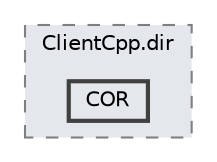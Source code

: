 digraph "ClienCpp/cmake-build-debug/CMakeFiles/ClientCpp.dir/COR"
{
 // LATEX_PDF_SIZE
  bgcolor="transparent";
  edge [fontname=Helvetica,fontsize=10,labelfontname=Helvetica,labelfontsize=10];
  node [fontname=Helvetica,fontsize=10,shape=box,height=0.2,width=0.4];
  compound=true
  subgraph clusterdir_122f0e3c6e2ae6e588fcaab964b6e2ac {
    graph [ bgcolor="#e4e8ed", pencolor="grey50", label="ClientCpp.dir", fontname=Helvetica,fontsize=10 style="filled,dashed", URL="dir_122f0e3c6e2ae6e588fcaab964b6e2ac.html",tooltip=""]
  dir_8ff228e8b856b26a3a1d2b6724257670 [label="COR", fillcolor="#e4e8ed", color="grey25", style="filled,bold", URL="dir_8ff228e8b856b26a3a1d2b6724257670.html",tooltip=""];
  }
}

